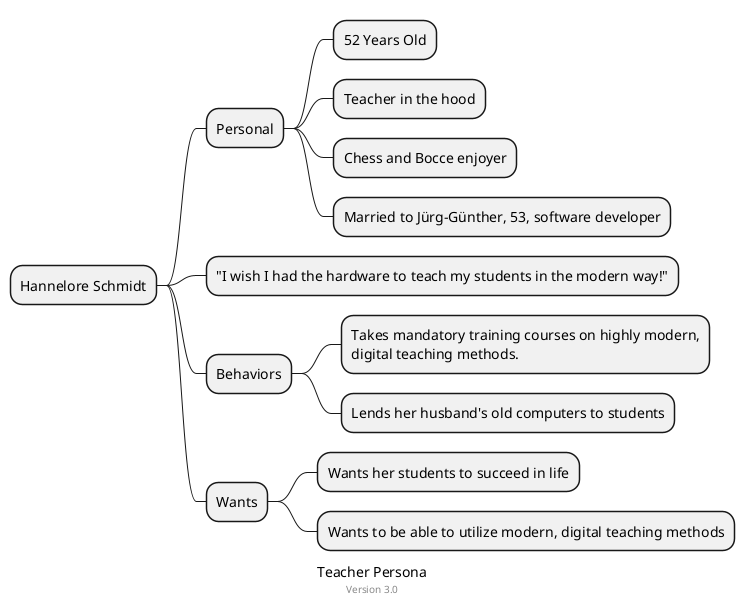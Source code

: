 @startmindmap

caption Teacher Persona
center footer Version 3.0

* Hannelore Schmidt

** Personal
*** 52 Years Old
*** Teacher in the hood
*** Chess and Bocce enjoyer
*** Married to Jürg-Günther, 53, software developer

** "I wish I had the hardware to teach my students in the modern way!"

++ Behaviors
+++ Takes mandatory training courses on highly modern,\rdigital teaching methods.
+++ Lends her husband's old computers to students

++ Wants
+++ Wants her students to succeed in life
+++ Wants to be able to utilize modern, digital teaching methods

@endmindmap
